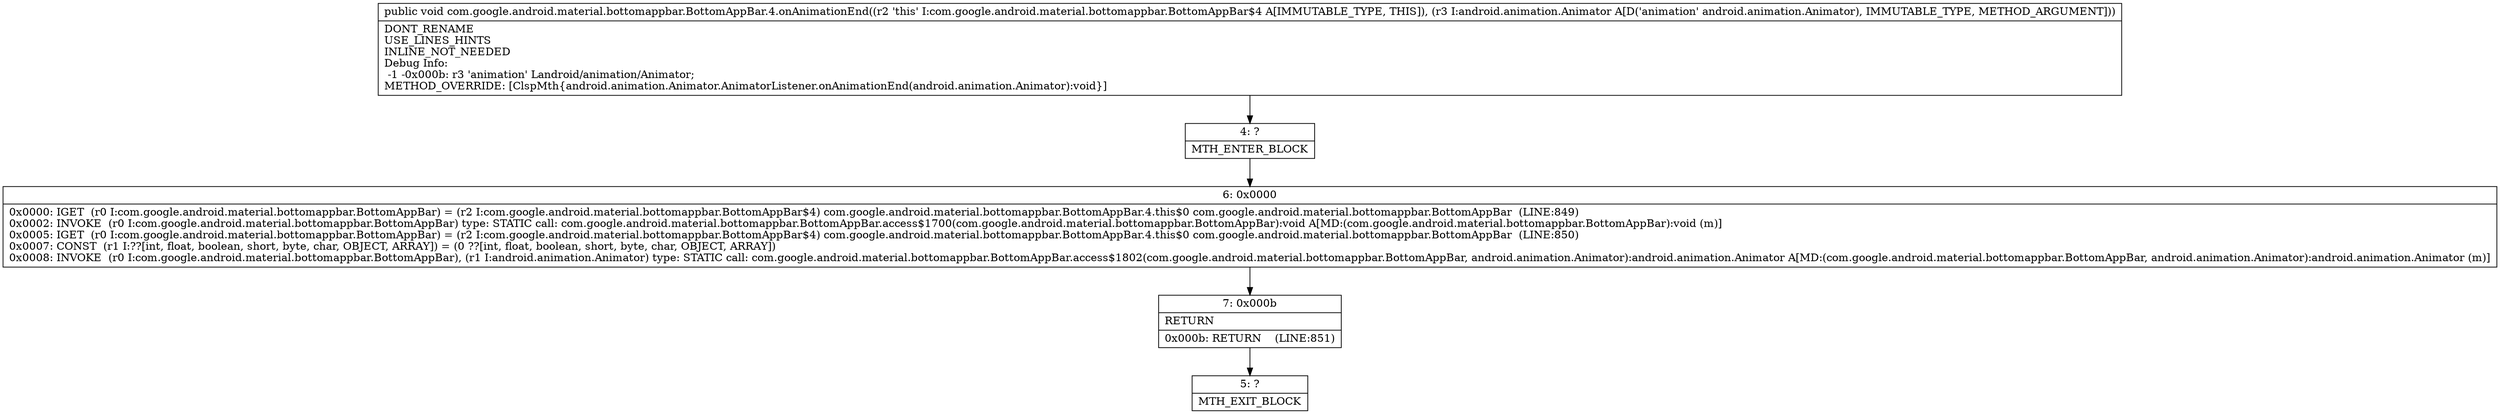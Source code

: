 digraph "CFG forcom.google.android.material.bottomappbar.BottomAppBar.4.onAnimationEnd(Landroid\/animation\/Animator;)V" {
Node_4 [shape=record,label="{4\:\ ?|MTH_ENTER_BLOCK\l}"];
Node_6 [shape=record,label="{6\:\ 0x0000|0x0000: IGET  (r0 I:com.google.android.material.bottomappbar.BottomAppBar) = (r2 I:com.google.android.material.bottomappbar.BottomAppBar$4) com.google.android.material.bottomappbar.BottomAppBar.4.this$0 com.google.android.material.bottomappbar.BottomAppBar  (LINE:849)\l0x0002: INVOKE  (r0 I:com.google.android.material.bottomappbar.BottomAppBar) type: STATIC call: com.google.android.material.bottomappbar.BottomAppBar.access$1700(com.google.android.material.bottomappbar.BottomAppBar):void A[MD:(com.google.android.material.bottomappbar.BottomAppBar):void (m)]\l0x0005: IGET  (r0 I:com.google.android.material.bottomappbar.BottomAppBar) = (r2 I:com.google.android.material.bottomappbar.BottomAppBar$4) com.google.android.material.bottomappbar.BottomAppBar.4.this$0 com.google.android.material.bottomappbar.BottomAppBar  (LINE:850)\l0x0007: CONST  (r1 I:??[int, float, boolean, short, byte, char, OBJECT, ARRAY]) = (0 ??[int, float, boolean, short, byte, char, OBJECT, ARRAY]) \l0x0008: INVOKE  (r0 I:com.google.android.material.bottomappbar.BottomAppBar), (r1 I:android.animation.Animator) type: STATIC call: com.google.android.material.bottomappbar.BottomAppBar.access$1802(com.google.android.material.bottomappbar.BottomAppBar, android.animation.Animator):android.animation.Animator A[MD:(com.google.android.material.bottomappbar.BottomAppBar, android.animation.Animator):android.animation.Animator (m)]\l}"];
Node_7 [shape=record,label="{7\:\ 0x000b|RETURN\l|0x000b: RETURN    (LINE:851)\l}"];
Node_5 [shape=record,label="{5\:\ ?|MTH_EXIT_BLOCK\l}"];
MethodNode[shape=record,label="{public void com.google.android.material.bottomappbar.BottomAppBar.4.onAnimationEnd((r2 'this' I:com.google.android.material.bottomappbar.BottomAppBar$4 A[IMMUTABLE_TYPE, THIS]), (r3 I:android.animation.Animator A[D('animation' android.animation.Animator), IMMUTABLE_TYPE, METHOD_ARGUMENT]))  | DONT_RENAME\lUSE_LINES_HINTS\lINLINE_NOT_NEEDED\lDebug Info:\l  \-1 \-0x000b: r3 'animation' Landroid\/animation\/Animator;\lMETHOD_OVERRIDE: [ClspMth\{android.animation.Animator.AnimatorListener.onAnimationEnd(android.animation.Animator):void\}]\l}"];
MethodNode -> Node_4;Node_4 -> Node_6;
Node_6 -> Node_7;
Node_7 -> Node_5;
}

